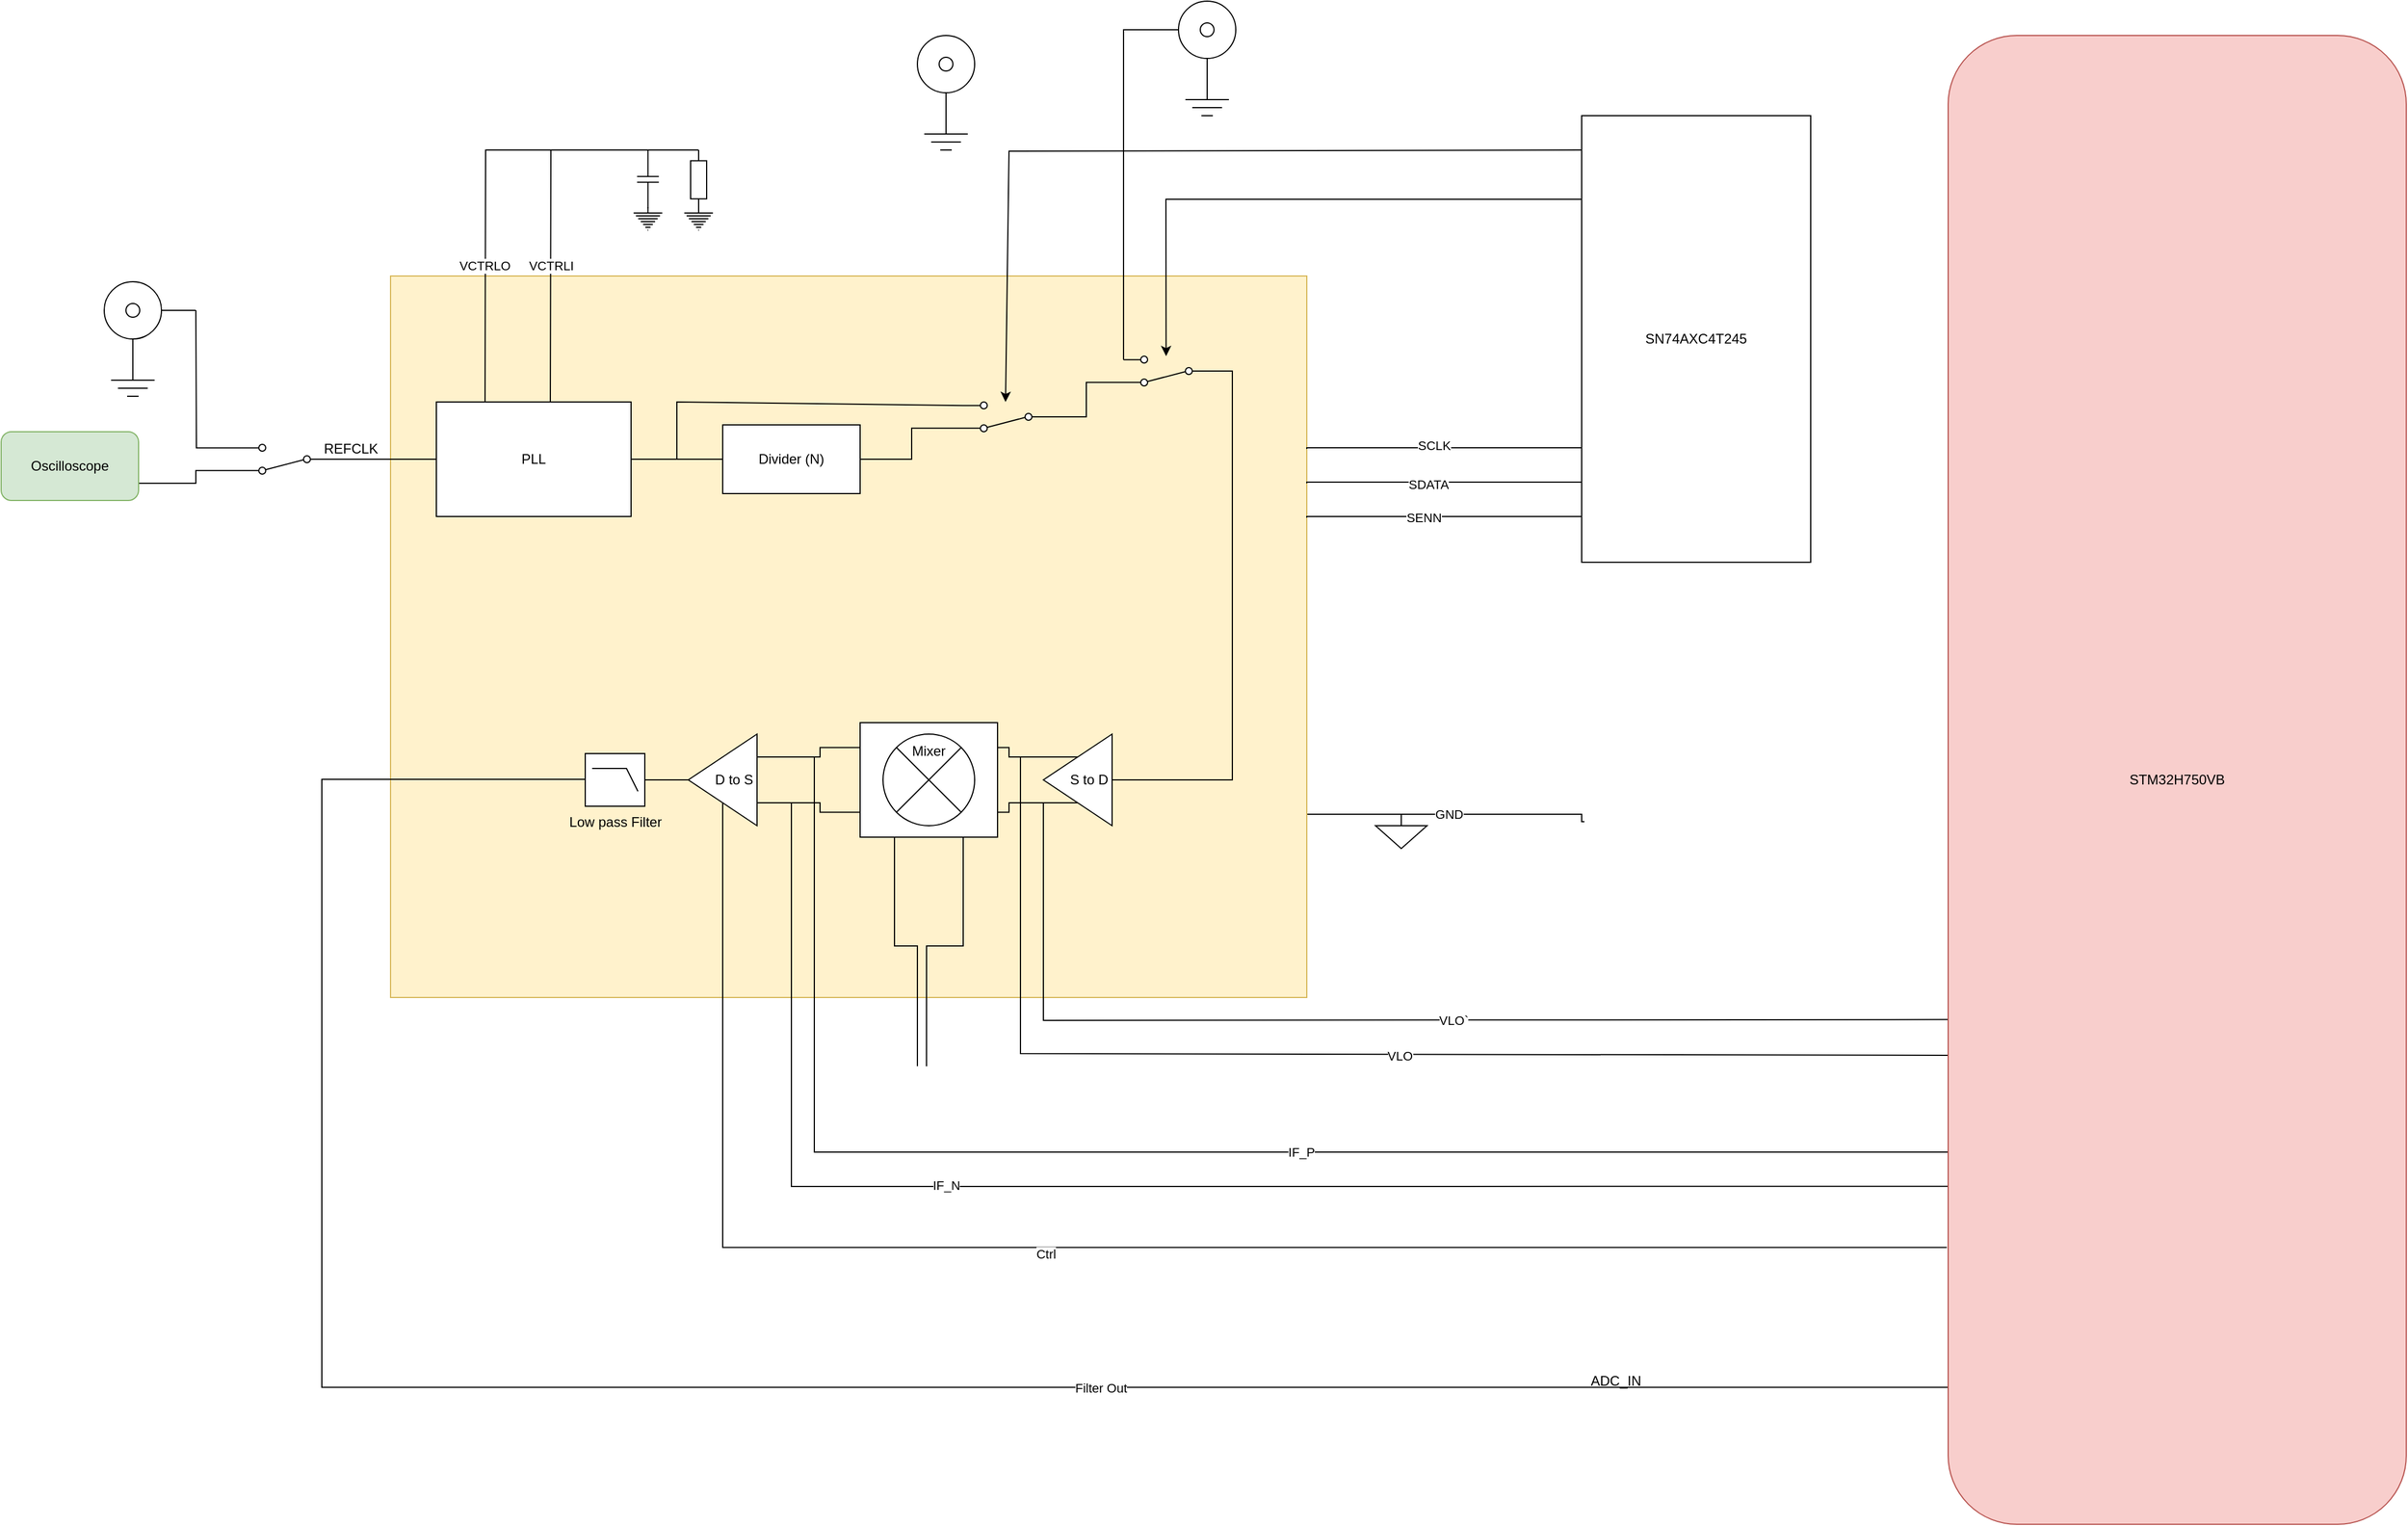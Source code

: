 <mxfile version="28.1.1">
  <diagram name="Page-1" id="43qb7UIYlPUiWnFx1HtN">
    <mxGraphModel dx="977" dy="560" grid="1" gridSize="10" guides="1" tooltips="1" connect="1" arrows="1" fold="1" page="1" pageScale="1" pageWidth="2336" pageHeight="1654" math="0" shadow="0">
      <root>
        <mxCell id="0" />
        <mxCell id="1" parent="0" />
        <mxCell id="Mhr8w1VEc4WrI8iiFpK5-53" style="edgeStyle=orthogonalEdgeStyle;rounded=0;orthogonalLoop=1;jettySize=auto;html=1;exitX=1;exitY=0.75;exitDx=0;exitDy=0;entryX=0.006;entryY=0.53;entryDx=0;entryDy=0;endArrow=none;endFill=0;entryPerimeter=0;" parent="1" edge="1">
          <mxGeometry relative="1" as="geometry">
            <mxPoint x="1280" y="820" as="sourcePoint" />
            <mxPoint x="1522.4" y="826.5" as="targetPoint" />
            <Array as="points">
              <mxPoint x="1520" y="819.5" />
              <mxPoint x="1520" y="826.5" />
            </Array>
          </mxGeometry>
        </mxCell>
        <mxCell id="Mhr8w1VEc4WrI8iiFpK5-54" value="GND" style="edgeLabel;html=1;align=center;verticalAlign=middle;resizable=0;points=[];" parent="Mhr8w1VEc4WrI8iiFpK5-53" vertex="1" connectable="0">
          <mxGeometry x="-0.005" relative="1" as="geometry">
            <mxPoint as="offset" />
          </mxGeometry>
        </mxCell>
        <mxCell id="Mhr8w1VEc4WrI8iiFpK5-10" value="" style="rounded=0;whiteSpace=wrap;html=1;fillColor=#fff2cc;strokeColor=#d6b656;" parent="1" vertex="1">
          <mxGeometry x="480" y="350" width="800" height="630" as="geometry" />
        </mxCell>
        <mxCell id="Mhr8w1VEc4WrI8iiFpK5-5" style="edgeStyle=orthogonalEdgeStyle;rounded=0;orthogonalLoop=1;jettySize=auto;html=1;exitX=1;exitY=0.5;exitDx=0;exitDy=0;entryX=0;entryY=0.5;entryDx=0;entryDy=0;endArrow=none;endFill=0;" parent="1" source="Mhr8w1VEc4WrI8iiFpK5-1" target="Mhr8w1VEc4WrI8iiFpK5-2" edge="1">
          <mxGeometry relative="1" as="geometry" />
        </mxCell>
        <mxCell id="Mhr8w1VEc4WrI8iiFpK5-32" style="edgeStyle=orthogonalEdgeStyle;rounded=0;orthogonalLoop=1;jettySize=auto;html=1;exitX=0;exitY=0.5;exitDx=0;exitDy=0;endArrow=none;endFill=0;entryX=0;entryY=0.5;entryDx=0;entryDy=0;" parent="1" source="Mhr8w1VEc4WrI8iiFpK5-1" target="Mhr8w1VEc4WrI8iiFpK5-33" edge="1">
          <mxGeometry relative="1" as="geometry">
            <mxPoint x="430" y="509.714" as="targetPoint" />
          </mxGeometry>
        </mxCell>
        <mxCell id="Mhr8w1VEc4WrI8iiFpK5-1" value="PLL" style="rounded=0;whiteSpace=wrap;html=1;" parent="1" vertex="1">
          <mxGeometry x="520" y="460" width="170" height="100" as="geometry" />
        </mxCell>
        <mxCell id="Mhr8w1VEc4WrI8iiFpK5-4" style="edgeStyle=orthogonalEdgeStyle;rounded=0;orthogonalLoop=1;jettySize=auto;html=1;exitX=1;exitY=0.5;exitDx=0;exitDy=0;entryX=1;entryY=0.12;entryDx=0;entryDy=0;endArrow=none;endFill=0;" parent="1" source="Mhr8w1VEc4WrI8iiFpK5-2" target="Mhr8w1VEc4WrI8iiFpK5-3" edge="1">
          <mxGeometry relative="1" as="geometry" />
        </mxCell>
        <mxCell id="Mhr8w1VEc4WrI8iiFpK5-2" value="Divider (N)" style="rounded=0;whiteSpace=wrap;html=1;" parent="1" vertex="1">
          <mxGeometry x="770" y="480" width="120" height="60" as="geometry" />
        </mxCell>
        <mxCell id="Mhr8w1VEc4WrI8iiFpK5-9" style="edgeStyle=orthogonalEdgeStyle;rounded=0;orthogonalLoop=1;jettySize=auto;html=1;exitX=0;exitY=0.5;exitDx=0;exitDy=0;entryX=1;entryY=0.12;entryDx=0;entryDy=0;endArrow=none;endFill=0;" parent="1" source="Mhr8w1VEc4WrI8iiFpK5-3" target="Mhr8w1VEc4WrI8iiFpK5-8" edge="1">
          <mxGeometry relative="1" as="geometry" />
        </mxCell>
        <mxCell id="Mhr8w1VEc4WrI8iiFpK5-3" value="" style="html=1;shape=mxgraph.electrical.electro-mechanical.twoWaySwitch;aspect=fixed;elSwitchState=2;rotation=-180;" parent="1" vertex="1">
          <mxGeometry x="980" y="460" width="75" height="26" as="geometry" />
        </mxCell>
        <mxCell id="Mhr8w1VEc4WrI8iiFpK5-23" style="edgeStyle=orthogonalEdgeStyle;rounded=0;orthogonalLoop=1;jettySize=auto;html=1;exitX=0;exitY=0.5;exitDx=0;exitDy=0;entryX=0;entryY=0.5;entryDx=0;entryDy=0;endArrow=none;endFill=0;" parent="1" source="Mhr8w1VEc4WrI8iiFpK5-8" target="Mhr8w1VEc4WrI8iiFpK5-13" edge="1">
          <mxGeometry relative="1" as="geometry" />
        </mxCell>
        <mxCell id="Mhr8w1VEc4WrI8iiFpK5-8" value="" style="html=1;shape=mxgraph.electrical.electro-mechanical.twoWaySwitch;aspect=fixed;elSwitchState=2;rotation=-180;" parent="1" vertex="1">
          <mxGeometry x="1120" y="420" width="75" height="26" as="geometry" />
        </mxCell>
        <mxCell id="Mhr8w1VEc4WrI8iiFpK5-16" style="edgeStyle=orthogonalEdgeStyle;rounded=0;orthogonalLoop=1;jettySize=auto;html=1;exitX=0;exitY=0;exitDx=0;exitDy=0;entryX=0;entryY=0.75;entryDx=0;entryDy=0;endArrow=none;endFill=0;" parent="1" source="Mhr8w1VEc4WrI8iiFpK5-11" target="Mhr8w1VEc4WrI8iiFpK5-12" edge="1">
          <mxGeometry relative="1" as="geometry" />
        </mxCell>
        <mxCell id="Mhr8w1VEc4WrI8iiFpK5-17" style="edgeStyle=orthogonalEdgeStyle;rounded=0;orthogonalLoop=1;jettySize=auto;html=1;exitX=0;exitY=1;exitDx=0;exitDy=0;entryX=0;entryY=0.25;entryDx=0;entryDy=0;endArrow=none;endFill=0;" parent="1" source="Mhr8w1VEc4WrI8iiFpK5-11" target="Mhr8w1VEc4WrI8iiFpK5-12" edge="1">
          <mxGeometry relative="1" as="geometry" />
        </mxCell>
        <mxCell id="Mhr8w1VEc4WrI8iiFpK5-28" style="edgeStyle=orthogonalEdgeStyle;rounded=0;orthogonalLoop=1;jettySize=auto;html=1;exitX=0.5;exitY=0;exitDx=0;exitDy=0;endArrow=none;endFill=0;entryX=-0.003;entryY=0.814;entryDx=0;entryDy=0;entryPerimeter=0;" parent="1" source="Mhr8w1VEc4WrI8iiFpK5-12" target="Mhr8w1VEc4WrI8iiFpK5-52" edge="1">
          <mxGeometry relative="1" as="geometry">
            <mxPoint x="770.111" y="1000" as="targetPoint" />
            <Array as="points">
              <mxPoint x="770" y="1198" />
            </Array>
          </mxGeometry>
        </mxCell>
        <mxCell id="Mhr8w1VEc4WrI8iiFpK5-29" value="Ctrl" style="edgeLabel;html=1;align=center;verticalAlign=middle;resizable=0;points=[];" parent="Mhr8w1VEc4WrI8iiFpK5-28" vertex="1" connectable="0">
          <mxGeometry x="-0.081" y="2" relative="1" as="geometry">
            <mxPoint y="8" as="offset" />
          </mxGeometry>
        </mxCell>
        <mxCell id="Mhr8w1VEc4WrI8iiFpK5-12" value="" style="triangle;whiteSpace=wrap;html=1;rotation=-180;" parent="1" vertex="1">
          <mxGeometry x="740" y="750" width="60" height="80" as="geometry" />
        </mxCell>
        <mxCell id="Mhr8w1VEc4WrI8iiFpK5-14" style="edgeStyle=orthogonalEdgeStyle;rounded=0;orthogonalLoop=1;jettySize=auto;html=1;exitX=0.5;exitY=1;exitDx=0;exitDy=0;entryX=1;entryY=0;entryDx=0;entryDy=0;endArrow=none;endFill=0;" parent="1" source="Mhr8w1VEc4WrI8iiFpK5-13" target="Mhr8w1VEc4WrI8iiFpK5-11" edge="1">
          <mxGeometry relative="1" as="geometry" />
        </mxCell>
        <mxCell id="Mhr8w1VEc4WrI8iiFpK5-15" style="edgeStyle=orthogonalEdgeStyle;rounded=0;orthogonalLoop=1;jettySize=auto;html=1;exitX=0.5;exitY=0;exitDx=0;exitDy=0;entryX=1;entryY=1;entryDx=0;entryDy=0;endArrow=none;endFill=0;" parent="1" source="Mhr8w1VEc4WrI8iiFpK5-13" target="Mhr8w1VEc4WrI8iiFpK5-11" edge="1">
          <mxGeometry relative="1" as="geometry" />
        </mxCell>
        <mxCell id="Mhr8w1VEc4WrI8iiFpK5-13" value="" style="triangle;whiteSpace=wrap;html=1;rotation=-180;" parent="1" vertex="1">
          <mxGeometry x="1050" y="750" width="60" height="80" as="geometry" />
        </mxCell>
        <mxCell id="Mhr8w1VEc4WrI8iiFpK5-34" style="edgeStyle=orthogonalEdgeStyle;rounded=0;orthogonalLoop=1;jettySize=auto;html=1;exitX=0;exitY=0.5;exitDx=0;exitDy=0;exitPerimeter=0;endArrow=none;endFill=0;entryX=0.008;entryY=0.908;entryDx=0;entryDy=0;entryPerimeter=0;" parent="1" target="Mhr8w1VEc4WrI8iiFpK5-52" edge="1">
          <mxGeometry relative="1" as="geometry">
            <mxPoint x="460" y="789.955" as="targetPoint" />
            <mxPoint x="650" y="789.5" as="sourcePoint" />
            <Array as="points">
              <mxPoint x="420" y="790" />
              <mxPoint x="420" y="1320" />
            </Array>
          </mxGeometry>
        </mxCell>
        <mxCell id="Mhr8w1VEc4WrI8iiFpK5-35" value="Filter Out" style="edgeLabel;html=1;align=center;verticalAlign=middle;resizable=0;points=[];" parent="Mhr8w1VEc4WrI8iiFpK5-34" vertex="1" connectable="0">
          <mxGeometry x="0.319" relative="1" as="geometry">
            <mxPoint as="offset" />
          </mxGeometry>
        </mxCell>
        <mxCell id="Mhr8w1VEc4WrI8iiFpK5-21" value="Low pass Filter" style="verticalLabelPosition=bottom;shadow=0;dashed=0;align=center;html=1;verticalAlign=top;shape=mxgraph.electrical.logic_gates.lowpass_filter;" parent="1" vertex="1">
          <mxGeometry x="650" y="767" width="52" height="46" as="geometry" />
        </mxCell>
        <mxCell id="Mhr8w1VEc4WrI8iiFpK5-73" style="edgeStyle=orthogonalEdgeStyle;rounded=0;orthogonalLoop=1;jettySize=auto;html=1;exitX=0.25;exitY=1;exitDx=0;exitDy=0;entryX=0.5;entryY=0.5;entryDx=0;entryDy=0;entryPerimeter=0;endArrow=none;endFill=0;" parent="1" source="Mhr8w1VEc4WrI8iiFpK5-22" target="Mhr8w1VEc4WrI8iiFpK5-75" edge="1">
          <mxGeometry relative="1" as="geometry">
            <mxPoint x="920.4" y="1040" as="targetPoint" />
          </mxGeometry>
        </mxCell>
        <mxCell id="Mhr8w1VEc4WrI8iiFpK5-74" style="edgeStyle=orthogonalEdgeStyle;rounded=0;orthogonalLoop=1;jettySize=auto;html=1;exitX=0.75;exitY=1;exitDx=0;exitDy=0;entryX=0.898;entryY=0.505;entryDx=0;entryDy=0;endArrow=none;endFill=0;entryPerimeter=0;" parent="1" source="Mhr8w1VEc4WrI8iiFpK5-22" target="Mhr8w1VEc4WrI8iiFpK5-75" edge="1">
          <mxGeometry relative="1" as="geometry">
            <mxPoint x="980.4" y="1040" as="targetPoint" />
          </mxGeometry>
        </mxCell>
        <mxCell id="Mhr8w1VEc4WrI8iiFpK5-22" value="" style="rounded=0;whiteSpace=wrap;html=1;" parent="1" vertex="1">
          <mxGeometry x="890" y="740" width="120" height="100" as="geometry" />
        </mxCell>
        <mxCell id="Mhr8w1VEc4WrI8iiFpK5-11" value="" style="shape=sumEllipse;perimeter=ellipsePerimeter;whiteSpace=wrap;html=1;backgroundOutline=1;" parent="1" vertex="1">
          <mxGeometry x="910" y="750" width="80" height="80" as="geometry" />
        </mxCell>
        <mxCell id="Mhr8w1VEc4WrI8iiFpK5-24" style="edgeStyle=orthogonalEdgeStyle;rounded=0;orthogonalLoop=1;jettySize=auto;html=1;exitX=1;exitY=0.5;exitDx=0;exitDy=0;entryX=1;entryY=0.5;entryDx=0;entryDy=0;entryPerimeter=0;endArrow=none;endFill=0;" parent="1" source="Mhr8w1VEc4WrI8iiFpK5-12" target="Mhr8w1VEc4WrI8iiFpK5-21" edge="1">
          <mxGeometry relative="1" as="geometry" />
        </mxCell>
        <mxCell id="Mhr8w1VEc4WrI8iiFpK5-26" value="" style="endArrow=none;html=1;rounded=0;exitX=0.002;exitY=0.773;exitDx=0;exitDy=0;exitPerimeter=0;" parent="1" source="Mhr8w1VEc4WrI8iiFpK5-52" edge="1">
          <mxGeometry width="50" height="50" relative="1" as="geometry">
            <mxPoint x="830" y="1000" as="sourcePoint" />
            <mxPoint x="830" y="810" as="targetPoint" />
            <Array as="points">
              <mxPoint x="830" y="1145" />
            </Array>
          </mxGeometry>
        </mxCell>
        <mxCell id="Mhr8w1VEc4WrI8iiFpK5-37" value="IF_N" style="edgeLabel;html=1;align=center;verticalAlign=middle;resizable=0;points=[];" parent="Mhr8w1VEc4WrI8iiFpK5-26" vertex="1" connectable="0">
          <mxGeometry x="0.302" y="-1" relative="1" as="geometry">
            <mxPoint as="offset" />
          </mxGeometry>
        </mxCell>
        <mxCell id="Mhr8w1VEc4WrI8iiFpK5-27" value="" style="endArrow=none;html=1;rounded=0;exitX=0;exitY=0.75;exitDx=0;exitDy=0;" parent="1" source="Mhr8w1VEc4WrI8iiFpK5-52" edge="1">
          <mxGeometry width="50" height="50" relative="1" as="geometry">
            <mxPoint x="850" y="1000" as="sourcePoint" />
            <mxPoint x="850" y="770" as="targetPoint" />
            <Array as="points">
              <mxPoint x="850" y="1115" />
            </Array>
          </mxGeometry>
        </mxCell>
        <mxCell id="Mhr8w1VEc4WrI8iiFpK5-36" value="IF_P" style="edgeLabel;html=1;align=center;verticalAlign=middle;resizable=0;points=[];" parent="Mhr8w1VEc4WrI8iiFpK5-27" vertex="1" connectable="0">
          <mxGeometry x="-0.153" relative="1" as="geometry">
            <mxPoint as="offset" />
          </mxGeometry>
        </mxCell>
        <mxCell id="Mhr8w1VEc4WrI8iiFpK5-51" style="edgeStyle=orthogonalEdgeStyle;rounded=0;orthogonalLoop=1;jettySize=auto;html=1;exitX=1;exitY=0.12;exitDx=0;exitDy=0;entryX=1;entryY=0.75;entryDx=0;entryDy=0;startArrow=none;startFill=0;endArrow=none;endFill=0;" parent="1" source="Mhr8w1VEc4WrI8iiFpK5-33" target="Mhr8w1VEc4WrI8iiFpK5-42" edge="1">
          <mxGeometry relative="1" as="geometry">
            <Array as="points">
              <mxPoint x="310" y="520" />
              <mxPoint x="310" y="531" />
            </Array>
          </mxGeometry>
        </mxCell>
        <mxCell id="Mhr8w1VEc4WrI8iiFpK5-33" value="" style="html=1;shape=mxgraph.electrical.electro-mechanical.twoWaySwitch;aspect=fixed;elSwitchState=2;rotation=-180;" parent="1" vertex="1">
          <mxGeometry x="350" y="497" width="75" height="26" as="geometry" />
        </mxCell>
        <mxCell id="Mhr8w1VEc4WrI8iiFpK5-38" value="" style="endArrow=none;html=1;rounded=0;entryX=1;entryY=0.88;entryDx=0;entryDy=0;" parent="1" target="Mhr8w1VEc4WrI8iiFpK5-3" edge="1">
          <mxGeometry width="50" height="50" relative="1" as="geometry">
            <mxPoint x="730" y="510" as="sourcePoint" />
            <mxPoint x="790" y="600" as="targetPoint" />
            <Array as="points">
              <mxPoint x="730" y="460" />
            </Array>
          </mxGeometry>
        </mxCell>
        <mxCell id="Mhr8w1VEc4WrI8iiFpK5-39" value="" style="endArrow=none;html=1;rounded=0;exitX=0.25;exitY=0;exitDx=0;exitDy=0;" parent="1" source="Mhr8w1VEc4WrI8iiFpK5-1" edge="1">
          <mxGeometry width="50" height="50" relative="1" as="geometry">
            <mxPoint x="620" y="500" as="sourcePoint" />
            <mxPoint x="620" y="240" as="targetPoint" />
            <Array as="points">
              <mxPoint x="563" y="240" />
            </Array>
          </mxGeometry>
        </mxCell>
        <mxCell id="Mhr8w1VEc4WrI8iiFpK5-90" value="VCTRLO" style="edgeLabel;html=1;align=center;verticalAlign=middle;resizable=0;points=[];" parent="Mhr8w1VEc4WrI8iiFpK5-39" vertex="1" connectable="0">
          <mxGeometry x="-0.14" y="1" relative="1" as="geometry">
            <mxPoint as="offset" />
          </mxGeometry>
        </mxCell>
        <mxCell id="Mhr8w1VEc4WrI8iiFpK5-41" value="" style="endArrow=none;html=1;rounded=0;exitX=0.25;exitY=0;exitDx=0;exitDy=0;entryX=1;entryY=0.5;entryDx=0;entryDy=0;entryPerimeter=0;" parent="1" target="v9EmYoKQdgmrDe3FMEEi-5" edge="1">
          <mxGeometry width="50" height="50" relative="1" as="geometry">
            <mxPoint x="619.5" y="460" as="sourcePoint" />
            <mxPoint x="750" y="240" as="targetPoint" />
            <Array as="points">
              <mxPoint x="620" y="240" />
            </Array>
          </mxGeometry>
        </mxCell>
        <mxCell id="Mhr8w1VEc4WrI8iiFpK5-89" value="VCTRLI" style="edgeLabel;html=1;align=center;verticalAlign=middle;resizable=0;points=[];" parent="Mhr8w1VEc4WrI8iiFpK5-41" vertex="1" connectable="0">
          <mxGeometry x="-0.339" relative="1" as="geometry">
            <mxPoint y="-4" as="offset" />
          </mxGeometry>
        </mxCell>
        <mxCell id="Mhr8w1VEc4WrI8iiFpK5-42" value="Oscilloscope" style="rounded=1;whiteSpace=wrap;html=1;fillColor=#d5e8d4;strokeColor=#82b366;" parent="1" vertex="1">
          <mxGeometry x="140" y="486" width="120" height="60" as="geometry" />
        </mxCell>
        <mxCell id="Mhr8w1VEc4WrI8iiFpK5-43" value="S to D" style="text;html=1;align=center;verticalAlign=middle;whiteSpace=wrap;rounded=0;" parent="1" vertex="1">
          <mxGeometry x="1060" y="775" width="60" height="30" as="geometry" />
        </mxCell>
        <mxCell id="Mhr8w1VEc4WrI8iiFpK5-44" value="D to S" style="text;html=1;align=center;verticalAlign=middle;whiteSpace=wrap;rounded=0;" parent="1" vertex="1">
          <mxGeometry x="750" y="775" width="60" height="30" as="geometry" />
        </mxCell>
        <mxCell id="Mhr8w1VEc4WrI8iiFpK5-45" value="Mixer" style="text;html=1;align=center;verticalAlign=middle;whiteSpace=wrap;rounded=0;" parent="1" vertex="1">
          <mxGeometry x="920" y="750" width="60" height="30" as="geometry" />
        </mxCell>
        <mxCell id="Mhr8w1VEc4WrI8iiFpK5-46" value="" style="endArrow=none;html=1;rounded=0;exitX=0.001;exitY=0.685;exitDx=0;exitDy=0;exitPerimeter=0;" parent="1" source="Mhr8w1VEc4WrI8iiFpK5-52" edge="1">
          <mxGeometry width="50" height="50" relative="1" as="geometry">
            <mxPoint x="1030" y="995" as="sourcePoint" />
            <mxPoint x="1030" y="770" as="targetPoint" />
            <Array as="points">
              <mxPoint x="1030" y="1029" />
            </Array>
          </mxGeometry>
        </mxCell>
        <mxCell id="Mhr8w1VEc4WrI8iiFpK5-48" value="VLO" style="edgeLabel;html=1;align=center;verticalAlign=middle;resizable=0;points=[];" parent="Mhr8w1VEc4WrI8iiFpK5-46" vertex="1" connectable="0">
          <mxGeometry x="-0.103" y="1" relative="1" as="geometry">
            <mxPoint as="offset" />
          </mxGeometry>
        </mxCell>
        <mxCell id="Mhr8w1VEc4WrI8iiFpK5-47" value="" style="endArrow=none;html=1;rounded=0;exitX=0;exitY=0.661;exitDx=0;exitDy=0;exitPerimeter=0;" parent="1" source="Mhr8w1VEc4WrI8iiFpK5-52" edge="1">
          <mxGeometry width="50" height="50" relative="1" as="geometry">
            <mxPoint x="1518" y="999" as="sourcePoint" />
            <mxPoint x="1050" y="810" as="targetPoint" />
            <Array as="points">
              <mxPoint x="1050" y="1000" />
            </Array>
          </mxGeometry>
        </mxCell>
        <mxCell id="Mhr8w1VEc4WrI8iiFpK5-49" value="VLO`" style="edgeLabel;html=1;align=center;verticalAlign=middle;resizable=0;points=[];" parent="Mhr8w1VEc4WrI8iiFpK5-47" vertex="1" connectable="0">
          <mxGeometry x="-0.118" relative="1" as="geometry">
            <mxPoint as="offset" />
          </mxGeometry>
        </mxCell>
        <mxCell id="Mhr8w1VEc4WrI8iiFpK5-50" value="" style="endArrow=none;html=1;rounded=0;exitX=0.25;exitY=0;exitDx=0;exitDy=0;endFill=0;startArrow=classic;startFill=1;" parent="1" edge="1">
          <mxGeometry width="50" height="50" relative="1" as="geometry">
            <mxPoint x="1016.97" y="460" as="sourcePoint" />
            <mxPoint x="1520" y="240" as="targetPoint" />
            <Array as="points">
              <mxPoint x="1020" y="241" />
            </Array>
          </mxGeometry>
        </mxCell>
        <mxCell id="Mhr8w1VEc4WrI8iiFpK5-52" value="STM32H750VB" style="rounded=1;whiteSpace=wrap;html=1;fillColor=#f8cecc;strokeColor=#b85450;" parent="1" vertex="1">
          <mxGeometry x="1840" y="140" width="400" height="1300" as="geometry" />
        </mxCell>
        <mxCell id="Mhr8w1VEc4WrI8iiFpK5-56" value="" style="endArrow=none;html=1;rounded=0;exitX=0.25;exitY=0;exitDx=0;exitDy=0;endFill=0;startArrow=classic;startFill=1;" parent="1" edge="1">
          <mxGeometry width="50" height="50" relative="1" as="geometry">
            <mxPoint x="1157.17" y="420" as="sourcePoint" />
            <mxPoint x="1520" y="283" as="targetPoint" />
            <Array as="points">
              <mxPoint x="1157" y="283" />
            </Array>
          </mxGeometry>
        </mxCell>
        <mxCell id="Mhr8w1VEc4WrI8iiFpK5-57" style="edgeStyle=orthogonalEdgeStyle;rounded=0;orthogonalLoop=1;jettySize=auto;html=1;exitX=1;exitY=0.75;exitDx=0;exitDy=0;endArrow=none;endFill=0;" parent="1" edge="1">
          <mxGeometry relative="1" as="geometry">
            <mxPoint x="1280" y="561" as="sourcePoint" />
            <mxPoint x="1520" y="561" as="targetPoint" />
            <Array as="points">
              <mxPoint x="1280" y="560" />
            </Array>
          </mxGeometry>
        </mxCell>
        <mxCell id="Mhr8w1VEc4WrI8iiFpK5-68" value="SENN" style="edgeLabel;html=1;align=center;verticalAlign=middle;resizable=0;points=[];" parent="Mhr8w1VEc4WrI8iiFpK5-57" vertex="1" connectable="0">
          <mxGeometry x="-0.154" y="-1" relative="1" as="geometry">
            <mxPoint as="offset" />
          </mxGeometry>
        </mxCell>
        <mxCell id="Mhr8w1VEc4WrI8iiFpK5-61" style="edgeStyle=orthogonalEdgeStyle;rounded=0;orthogonalLoop=1;jettySize=auto;html=1;exitX=1;exitY=0.75;exitDx=0;exitDy=0;endArrow=none;endFill=0;" parent="1" edge="1">
          <mxGeometry relative="1" as="geometry">
            <mxPoint x="1280" y="530.96" as="sourcePoint" />
            <mxPoint x="1520" y="530.96" as="targetPoint" />
            <Array as="points">
              <mxPoint x="1280" y="529.96" />
            </Array>
          </mxGeometry>
        </mxCell>
        <mxCell id="Mhr8w1VEc4WrI8iiFpK5-67" value="SDATA" style="edgeLabel;html=1;align=center;verticalAlign=middle;resizable=0;points=[];" parent="Mhr8w1VEc4WrI8iiFpK5-61" vertex="1" connectable="0">
          <mxGeometry x="-0.117" y="-2" relative="1" as="geometry">
            <mxPoint as="offset" />
          </mxGeometry>
        </mxCell>
        <mxCell id="Mhr8w1VEc4WrI8iiFpK5-63" style="edgeStyle=orthogonalEdgeStyle;rounded=0;orthogonalLoop=1;jettySize=auto;html=1;exitX=1;exitY=0.75;exitDx=0;exitDy=0;endArrow=none;endFill=0;" parent="1" edge="1">
          <mxGeometry relative="1" as="geometry">
            <mxPoint x="1280" y="500.96" as="sourcePoint" />
            <mxPoint x="1520" y="500.96" as="targetPoint" />
            <Array as="points">
              <mxPoint x="1280" y="499.96" />
            </Array>
          </mxGeometry>
        </mxCell>
        <mxCell id="Mhr8w1VEc4WrI8iiFpK5-66" value="SCLK" style="edgeLabel;html=1;align=center;verticalAlign=middle;resizable=0;points=[];" parent="Mhr8w1VEc4WrI8iiFpK5-63" vertex="1" connectable="0">
          <mxGeometry x="-0.074" y="2" relative="1" as="geometry">
            <mxPoint as="offset" />
          </mxGeometry>
        </mxCell>
        <mxCell id="Mhr8w1VEc4WrI8iiFpK5-69" value="" style="pointerEvents=1;verticalLabelPosition=bottom;shadow=0;dashed=0;align=center;html=1;verticalAlign=top;shape=mxgraph.electrical.signal_sources.signal_ground;" parent="1" vertex="1">
          <mxGeometry x="1340" y="820" width="45" height="30" as="geometry" />
        </mxCell>
        <mxCell id="Mhr8w1VEc4WrI8iiFpK5-75" value="" style="shape=image;html=1;verticalAlign=top;verticalLabelPosition=bottom;labelBackgroundColor=#ffffff;imageAspect=0;aspect=fixed;image=https://icons.diagrams.net/icon-cache1/Ionicons-2627/icon-ios7-circle-filled-1214.svg" parent="1" vertex="1">
          <mxGeometry x="930" y="1030" width="20" height="20" as="geometry" />
        </mxCell>
        <mxCell id="Mhr8w1VEc4WrI8iiFpK5-78" value="" style="edgeStyle=orthogonalEdgeStyle;rounded=0;orthogonalLoop=1;jettySize=auto;html=1;exitX=1;exitY=0.88;exitDx=0;exitDy=0;endArrow=none;endFill=0;" parent="1" source="Mhr8w1VEc4WrI8iiFpK5-33" edge="1">
          <mxGeometry relative="1" as="geometry">
            <mxPoint x="310" y="380" as="targetPoint" />
            <mxPoint x="350" y="500" as="sourcePoint" />
          </mxGeometry>
        </mxCell>
        <mxCell id="Mhr8w1VEc4WrI8iiFpK5-87" value="REFCLK" style="text;html=1;align=center;verticalAlign=middle;resizable=0;points=[];autosize=1;strokeColor=none;fillColor=none;" parent="1" vertex="1">
          <mxGeometry x="410" y="486" width="70" height="30" as="geometry" />
        </mxCell>
        <mxCell id="Mhr8w1VEc4WrI8iiFpK5-91" value="ADC_IN" style="text;html=1;align=center;verticalAlign=middle;whiteSpace=wrap;rounded=0;" parent="1" vertex="1">
          <mxGeometry x="1520" y="1300" width="60" height="30" as="geometry" />
        </mxCell>
        <mxCell id="v9EmYoKQdgmrDe3FMEEi-2" value="SN74AXC4T245" style="rounded=0;whiteSpace=wrap;html=1;" vertex="1" parent="1">
          <mxGeometry x="1520" y="210" width="200" height="390" as="geometry" />
        </mxCell>
        <mxCell id="v9EmYoKQdgmrDe3FMEEi-3" value="" style="pointerEvents=1;verticalLabelPosition=bottom;shadow=0;dashed=0;align=center;html=1;verticalAlign=top;shape=mxgraph.electrical.miscellaneous.coaxial_jack_plug" vertex="1" parent="1">
          <mxGeometry x="230" y="355" width="50" height="100" as="geometry" />
        </mxCell>
        <mxCell id="v9EmYoKQdgmrDe3FMEEi-4" value="" style="endArrow=none;html=1;rounded=0;entryX=1;entryY=0.25;entryDx=0;entryDy=0;entryPerimeter=0;" edge="1" parent="1" target="v9EmYoKQdgmrDe3FMEEi-3">
          <mxGeometry width="50" height="50" relative="1" as="geometry">
            <mxPoint x="310" y="380" as="sourcePoint" />
            <mxPoint x="360" y="330" as="targetPoint" />
          </mxGeometry>
        </mxCell>
        <mxCell id="v9EmYoKQdgmrDe3FMEEi-5" value="" style="pointerEvents=1;verticalLabelPosition=bottom;shadow=0;dashed=0;align=center;html=1;verticalAlign=top;shape=mxgraph.electrical.resistors.resistor_1;rotation=-90;" vertex="1" parent="1">
          <mxGeometry x="723" y="259" width="52" height="14" as="geometry" />
        </mxCell>
        <mxCell id="v9EmYoKQdgmrDe3FMEEi-6" value="" style="pointerEvents=1;verticalLabelPosition=bottom;shadow=0;dashed=0;align=center;html=1;verticalAlign=top;shape=mxgraph.electrical.signal_sources.protective_earth;" vertex="1" parent="1">
          <mxGeometry x="736.5" y="290" width="25" height="20" as="geometry" />
        </mxCell>
        <mxCell id="v9EmYoKQdgmrDe3FMEEi-7" value="" style="pointerEvents=1;verticalLabelPosition=bottom;shadow=0;dashed=0;align=center;html=1;verticalAlign=top;shape=mxgraph.electrical.capacitors.capacitor_1;rotation=-90;" vertex="1" parent="1">
          <mxGeometry x="679.63" y="256.12" width="50.25" height="19" as="geometry" />
        </mxCell>
        <mxCell id="v9EmYoKQdgmrDe3FMEEi-8" value="" style="pointerEvents=1;verticalLabelPosition=bottom;shadow=0;dashed=0;align=center;html=1;verticalAlign=top;shape=mxgraph.electrical.signal_sources.protective_earth;" vertex="1" parent="1">
          <mxGeometry x="692.25" y="290" width="25" height="20" as="geometry" />
        </mxCell>
        <mxCell id="v9EmYoKQdgmrDe3FMEEi-11" value="" style="pointerEvents=1;verticalLabelPosition=bottom;shadow=0;dashed=0;align=center;html=1;verticalAlign=top;shape=mxgraph.electrical.miscellaneous.coaxial_jack_plug" vertex="1" parent="1">
          <mxGeometry x="940" y="140" width="50" height="100" as="geometry" />
        </mxCell>
        <mxCell id="v9EmYoKQdgmrDe3FMEEi-12" value="" style="pointerEvents=1;verticalLabelPosition=bottom;shadow=0;dashed=0;align=center;html=1;verticalAlign=top;shape=mxgraph.electrical.miscellaneous.coaxial_jack_plug" vertex="1" parent="1">
          <mxGeometry x="1168" y="110" width="50" height="100" as="geometry" />
        </mxCell>
        <mxCell id="v9EmYoKQdgmrDe3FMEEi-15" value="" style="endArrow=none;html=1;rounded=0;exitX=1;exitY=0.88;exitDx=0;exitDy=0;entryX=0;entryY=0.25;entryDx=0;entryDy=0;entryPerimeter=0;" edge="1" parent="1" source="Mhr8w1VEc4WrI8iiFpK5-8" target="v9EmYoKQdgmrDe3FMEEi-12">
          <mxGeometry width="50" height="50" relative="1" as="geometry">
            <mxPoint x="1110" y="420" as="sourcePoint" />
            <mxPoint x="1120" y="140" as="targetPoint" />
            <Array as="points">
              <mxPoint x="1120" y="135" />
            </Array>
          </mxGeometry>
        </mxCell>
      </root>
    </mxGraphModel>
  </diagram>
</mxfile>
